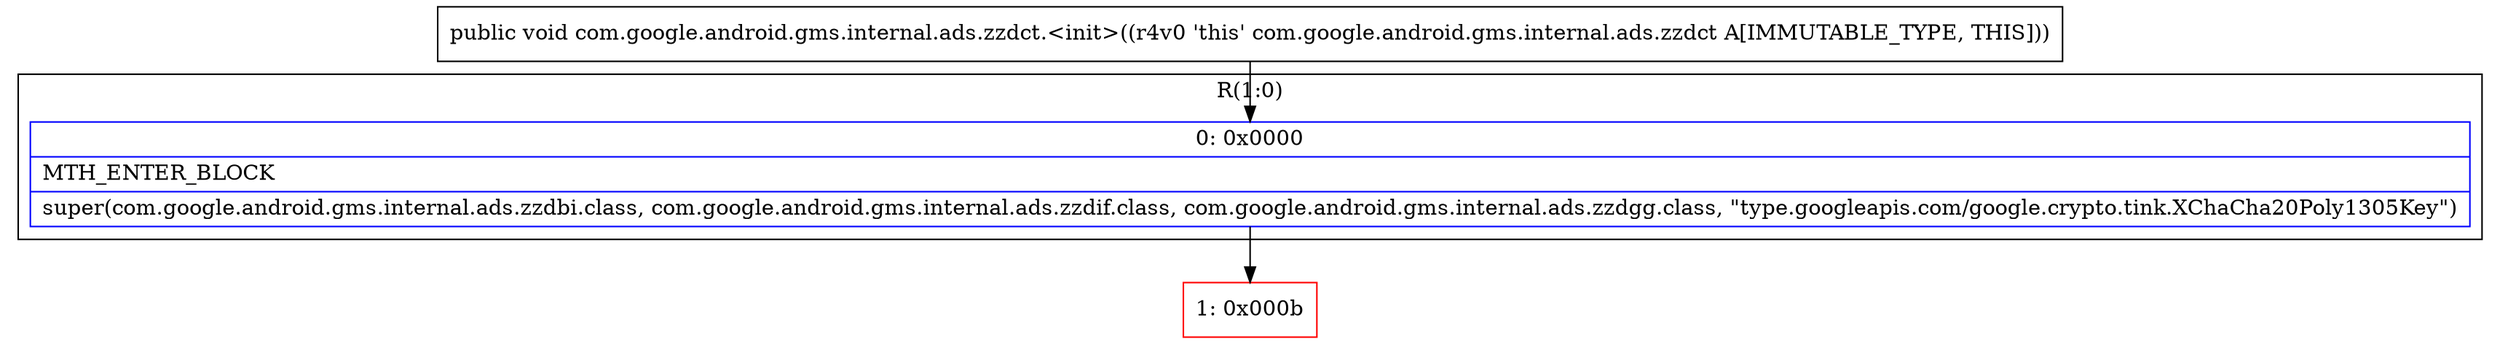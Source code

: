 digraph "CFG forcom.google.android.gms.internal.ads.zzdct.\<init\>()V" {
subgraph cluster_Region_146235509 {
label = "R(1:0)";
node [shape=record,color=blue];
Node_0 [shape=record,label="{0\:\ 0x0000|MTH_ENTER_BLOCK\l|super(com.google.android.gms.internal.ads.zzdbi.class, com.google.android.gms.internal.ads.zzdif.class, com.google.android.gms.internal.ads.zzdgg.class, \"type.googleapis.com\/google.crypto.tink.XChaCha20Poly1305Key\")\l}"];
}
Node_1 [shape=record,color=red,label="{1\:\ 0x000b}"];
MethodNode[shape=record,label="{public void com.google.android.gms.internal.ads.zzdct.\<init\>((r4v0 'this' com.google.android.gms.internal.ads.zzdct A[IMMUTABLE_TYPE, THIS])) }"];
MethodNode -> Node_0;
Node_0 -> Node_1;
}

